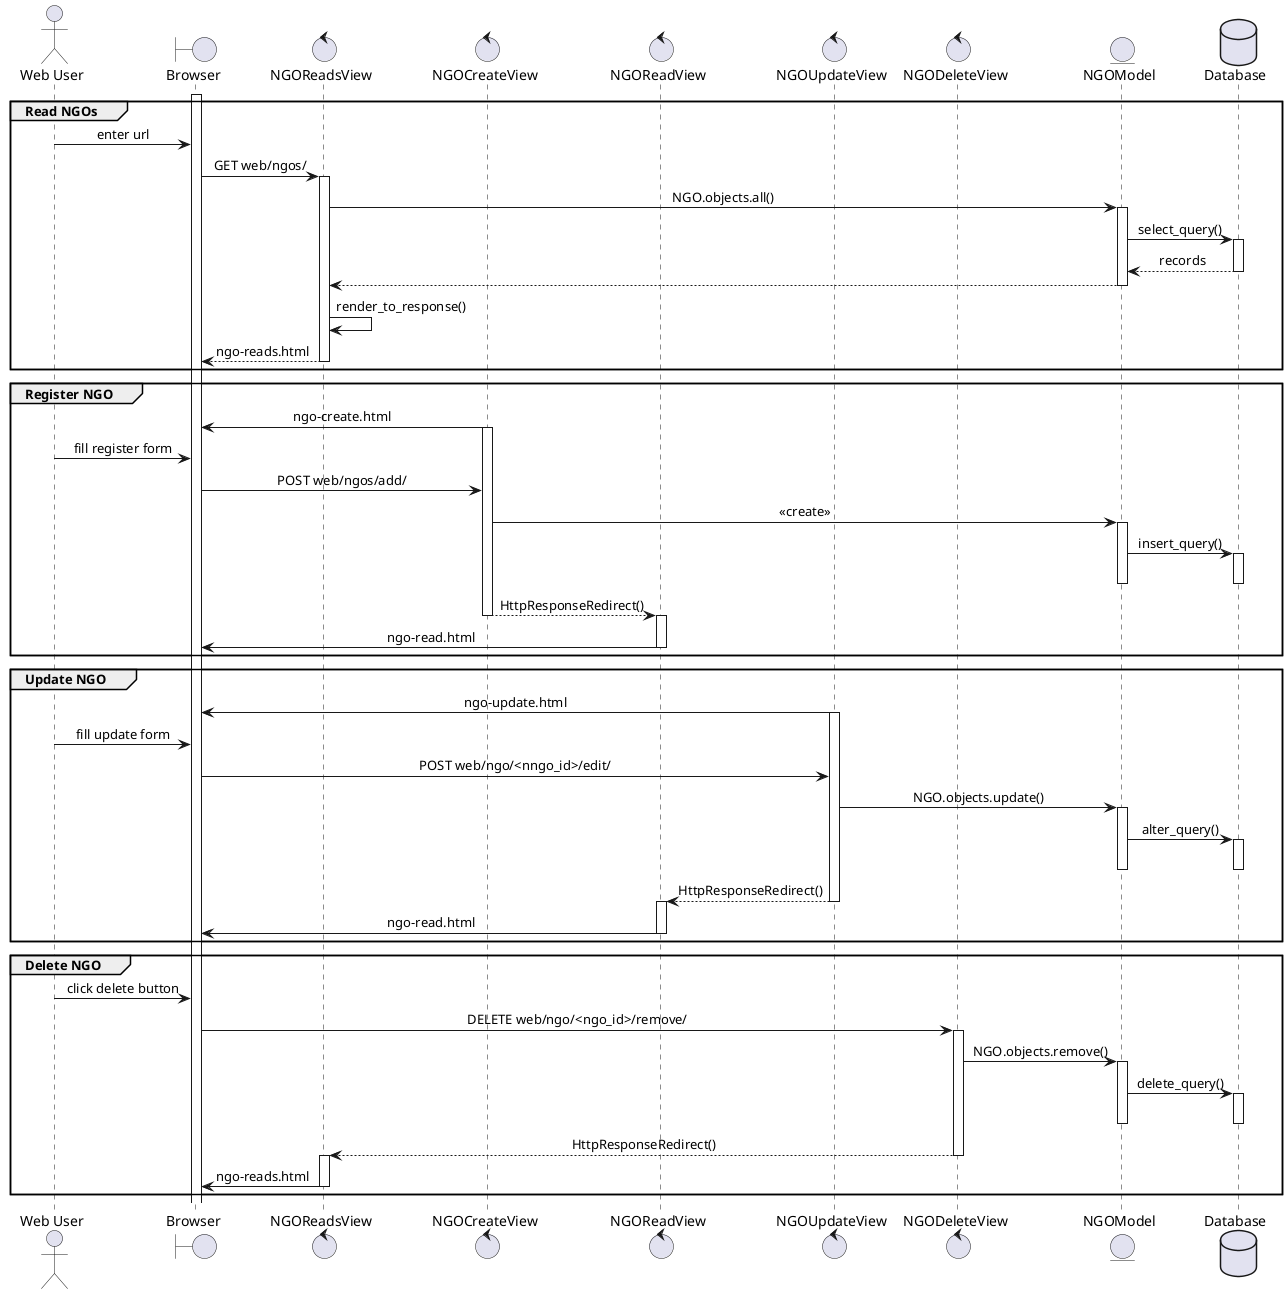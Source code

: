 @startuml Manage WeeklyLog
skinparam sequenceMessageAlign center

actor       "Web User" as actor
boundary    Browser as ui
control     NGOReadsView as rsv
control     NGOCreateView as cv
control     NGOReadView as rv
control     NGOUpdateView as uv
control     NGODeleteView as dv
entity      NGOModel as model
database    Database as db

activate ui
group Read NGOs

    actor -> ui: enter url
    ui -> rsv: GET web/ngos/
    activate rsv
    rsv -> model: NGO.objects.all()
    activate model
    model -> db: select_query()
    activate db
    return records
    return
    rsv -> rsv: render_to_response()
    return ngo-reads.html
end

group Register NGO
    cv -> ui: ngo-create.html
    activate cv
    actor -> ui: fill register form
    ui -> cv: POST web/ngos/add/
    cv -> model: <<create>>
    activate model
    model -> db: insert_query()
    activate db
    deactivate model
    deactivate db
    cv --> rv: HttpResponseRedirect()
    deactivate cv
    activate rv
    rv -> ui: ngo-read.html
    deactivate rv
end


group Update NGO
    uv -> ui: ngo-update.html
    activate uv
    actor -> ui: fill update form
    ui -> uv: POST web/ngo/<nngo_id>/edit/
    uv -> model: NGO.objects.update()
    activate model
    model -> db: alter_query()
    activate db
    deactivate model
    deactivate db
    uv --> rv: HttpResponseRedirect()
    deactivate uv
    activate rv
    rv -> ui: ngo-read.html
    deactivate rv
end

group Delete NGO
    actor -> ui: click delete button
    ui -> dv: DELETE web/ngo/<ngo_id>/remove/
    activate dv
    dv -> model: NGO.objects.remove()
    activate model
    model -> db: delete_query()
    activate db
    deactivate model
    deactivate db
    dv --> rsv: HttpResponseRedirect()
    deactivate dv
    activate rsv
    rsv -> ui: ngo-reads.html
    deactivate rsv
end
@enduml